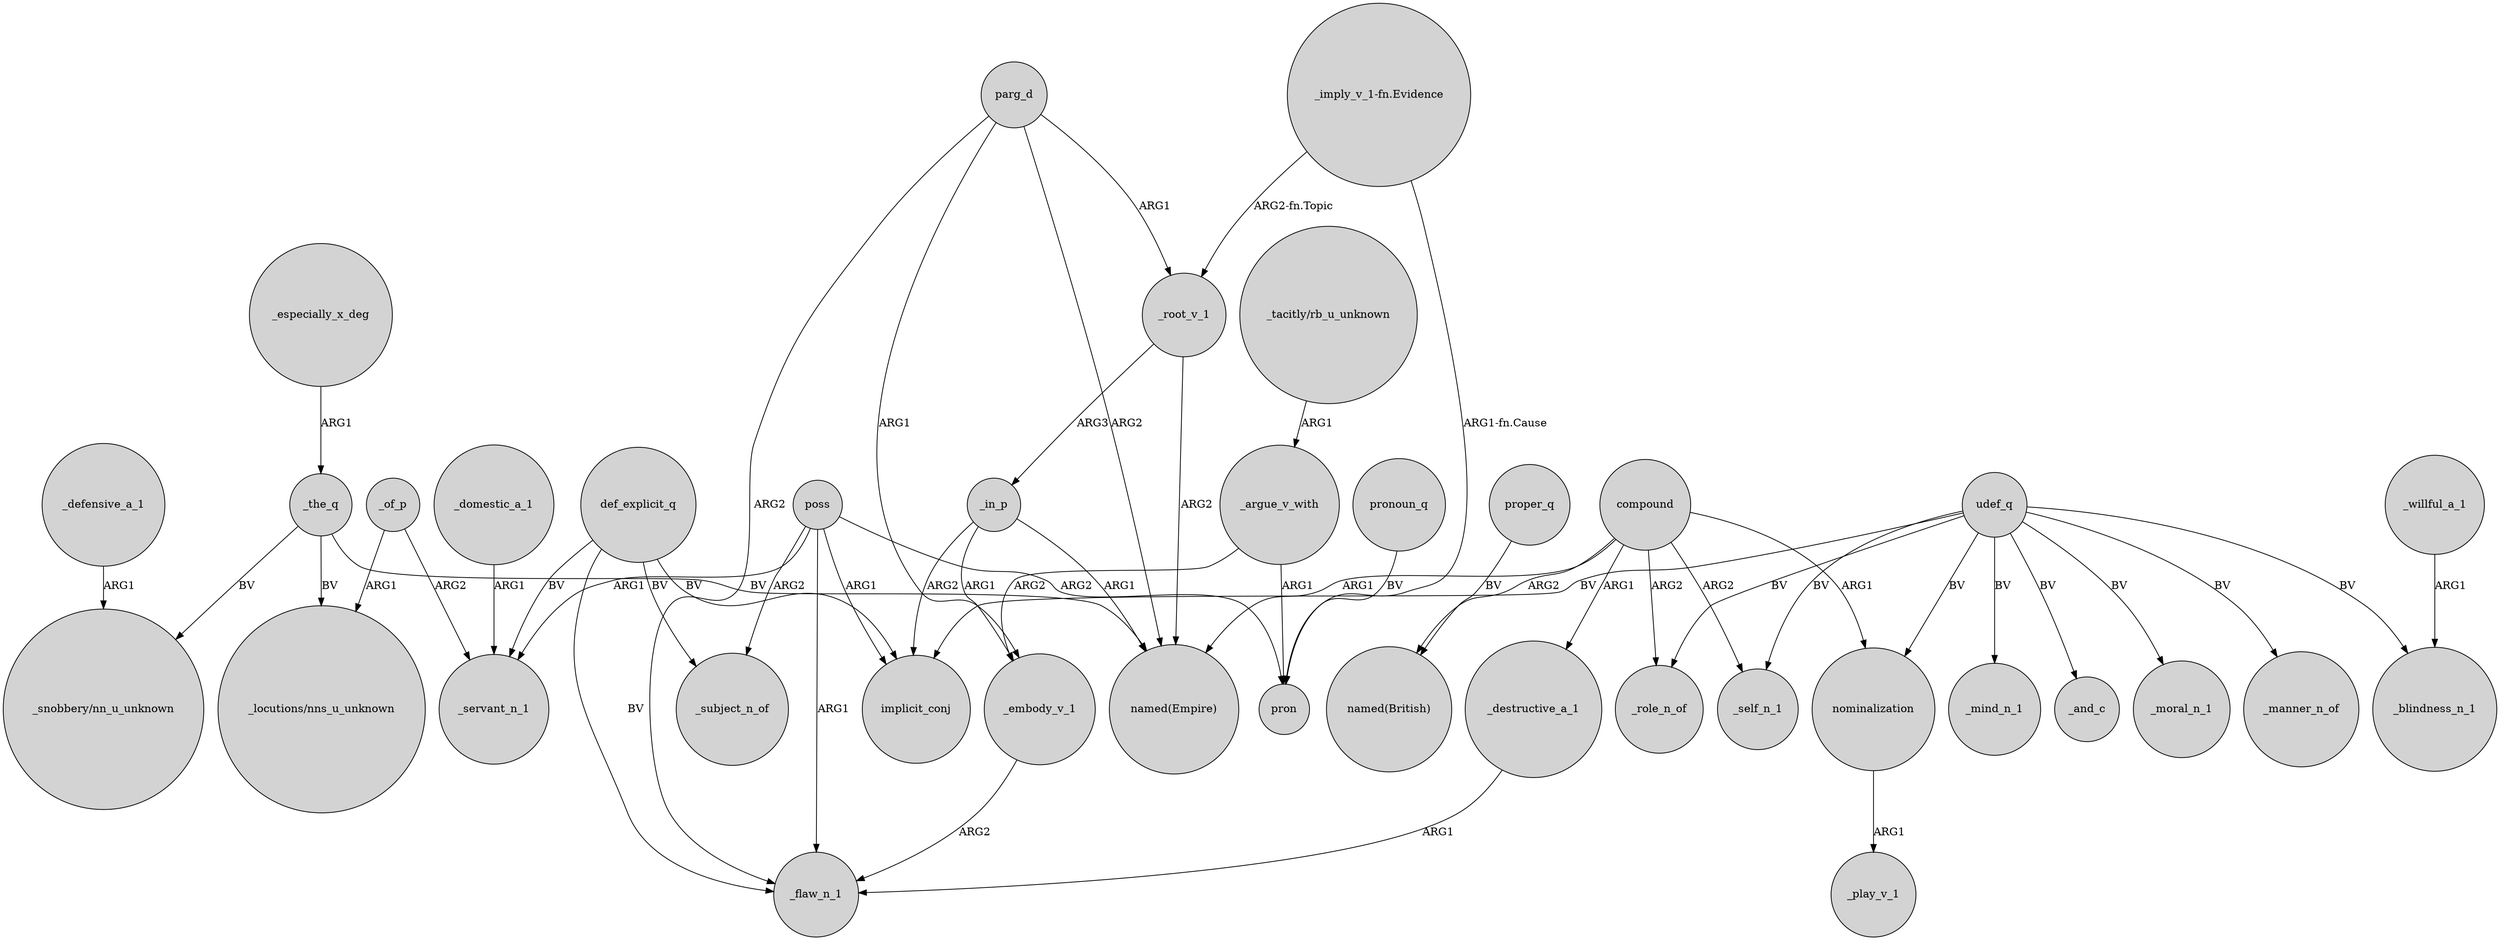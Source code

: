 digraph {
	node [shape=circle style=filled]
	udef_q -> _blindness_n_1 [label=BV]
	_root_v_1 -> _in_p [label=ARG3]
	poss -> _servant_n_1 [label=ARG1]
	compound -> "named(Empire)" [label=ARG1]
	poss -> pron [label=ARG2]
	_argue_v_with -> _embody_v_1 [label=ARG2]
	udef_q -> _moral_n_1 [label=BV]
	compound -> _destructive_a_1 [label=ARG1]
	_of_p -> "_locutions/nns_u_unknown" [label=ARG1]
	def_explicit_q -> _servant_n_1 [label=BV]
	compound -> "named(British)" [label=ARG2]
	_defensive_a_1 -> "_snobbery/nn_u_unknown" [label=ARG1]
	def_explicit_q -> implicit_conj [label=BV]
	_destructive_a_1 -> _flaw_n_1 [label=ARG1]
	def_explicit_q -> _flaw_n_1 [label=BV]
	parg_d -> "named(Empire)" [label=ARG2]
	_in_p -> _embody_v_1 [label=ARG1]
	_of_p -> _servant_n_1 [label=ARG2]
	nominalization -> _play_v_1 [label=ARG1]
	udef_q -> implicit_conj [label=BV]
	proper_q -> "named(British)" [label=BV]
	_root_v_1 -> "named(Empire)" [label=ARG2]
	parg_d -> _root_v_1 [label=ARG1]
	pronoun_q -> pron [label=BV]
	_argue_v_with -> pron [label=ARG1]
	_in_p -> "named(Empire)" [label=ARG1]
	udef_q -> _role_n_of [label=BV]
	def_explicit_q -> _subject_n_of [label=BV]
	"_imply_v_1-fn.Evidence" -> pron [label="ARG1-fn.Cause"]
	udef_q -> _self_n_1 [label=BV]
	udef_q -> nominalization [label=BV]
	compound -> _self_n_1 [label=ARG2]
	poss -> _flaw_n_1 [label=ARG1]
	poss -> _subject_n_of [label=ARG2]
	_the_q -> "named(Empire)" [label=BV]
	_in_p -> implicit_conj [label=ARG2]
	compound -> _role_n_of [label=ARG2]
	_especially_x_deg -> _the_q [label=ARG1]
	parg_d -> _embody_v_1 [label=ARG1]
	udef_q -> _manner_n_of [label=BV]
	_the_q -> "_locutions/nns_u_unknown" [label=BV]
	poss -> implicit_conj [label=ARG1]
	udef_q -> _mind_n_1 [label=BV]
	"_tacitly/rb_u_unknown" -> _argue_v_with [label=ARG1]
	_embody_v_1 -> _flaw_n_1 [label=ARG2]
	parg_d -> _flaw_n_1 [label=ARG2]
	_the_q -> "_snobbery/nn_u_unknown" [label=BV]
	udef_q -> _and_c [label=BV]
	_willful_a_1 -> _blindness_n_1 [label=ARG1]
	_domestic_a_1 -> _servant_n_1 [label=ARG1]
	compound -> nominalization [label=ARG1]
	"_imply_v_1-fn.Evidence" -> _root_v_1 [label="ARG2-fn.Topic"]
}
